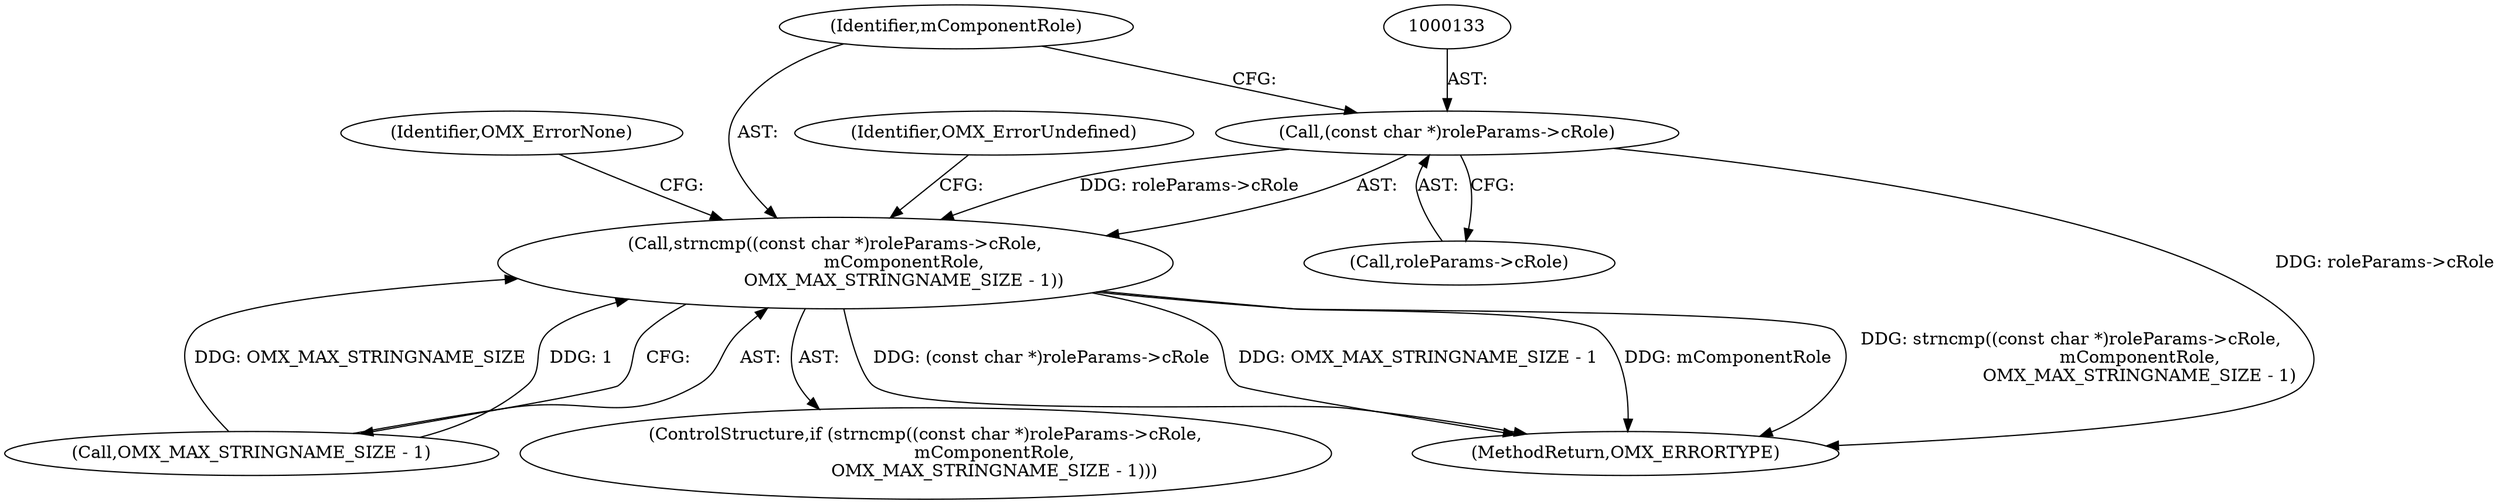 digraph "0_Android_295c883fe3105b19bcd0f9e07d54c6b589fc5bff_40@pointer" {
"1000132" [label="(Call,(const char *)roleParams->cRole)"];
"1000131" [label="(Call,strncmp((const char *)roleParams->cRole,\n                         mComponentRole,\n                         OMX_MAX_STRINGNAME_SIZE - 1))"];
"1000131" [label="(Call,strncmp((const char *)roleParams->cRole,\n                         mComponentRole,\n                         OMX_MAX_STRINGNAME_SIZE - 1))"];
"1000132" [label="(Call,(const char *)roleParams->cRole)"];
"1000138" [label="(Call,OMX_MAX_STRINGNAME_SIZE - 1)"];
"1000145" [label="(Identifier,OMX_ErrorNone)"];
"1000130" [label="(ControlStructure,if (strncmp((const char *)roleParams->cRole,\n                         mComponentRole,\n                         OMX_MAX_STRINGNAME_SIZE - 1)))"];
"1000134" [label="(Call,roleParams->cRole)"];
"1000137" [label="(Identifier,mComponentRole)"];
"1000403" [label="(MethodReturn,OMX_ERRORTYPE)"];
"1000143" [label="(Identifier,OMX_ErrorUndefined)"];
"1000132" -> "1000131"  [label="AST: "];
"1000132" -> "1000134"  [label="CFG: "];
"1000133" -> "1000132"  [label="AST: "];
"1000134" -> "1000132"  [label="AST: "];
"1000137" -> "1000132"  [label="CFG: "];
"1000132" -> "1000403"  [label="DDG: roleParams->cRole"];
"1000132" -> "1000131"  [label="DDG: roleParams->cRole"];
"1000131" -> "1000130"  [label="AST: "];
"1000131" -> "1000138"  [label="CFG: "];
"1000137" -> "1000131"  [label="AST: "];
"1000138" -> "1000131"  [label="AST: "];
"1000143" -> "1000131"  [label="CFG: "];
"1000145" -> "1000131"  [label="CFG: "];
"1000131" -> "1000403"  [label="DDG: (const char *)roleParams->cRole"];
"1000131" -> "1000403"  [label="DDG: OMX_MAX_STRINGNAME_SIZE - 1"];
"1000131" -> "1000403"  [label="DDG: mComponentRole"];
"1000131" -> "1000403"  [label="DDG: strncmp((const char *)roleParams->cRole,\n                         mComponentRole,\n                         OMX_MAX_STRINGNAME_SIZE - 1)"];
"1000138" -> "1000131"  [label="DDG: OMX_MAX_STRINGNAME_SIZE"];
"1000138" -> "1000131"  [label="DDG: 1"];
}
